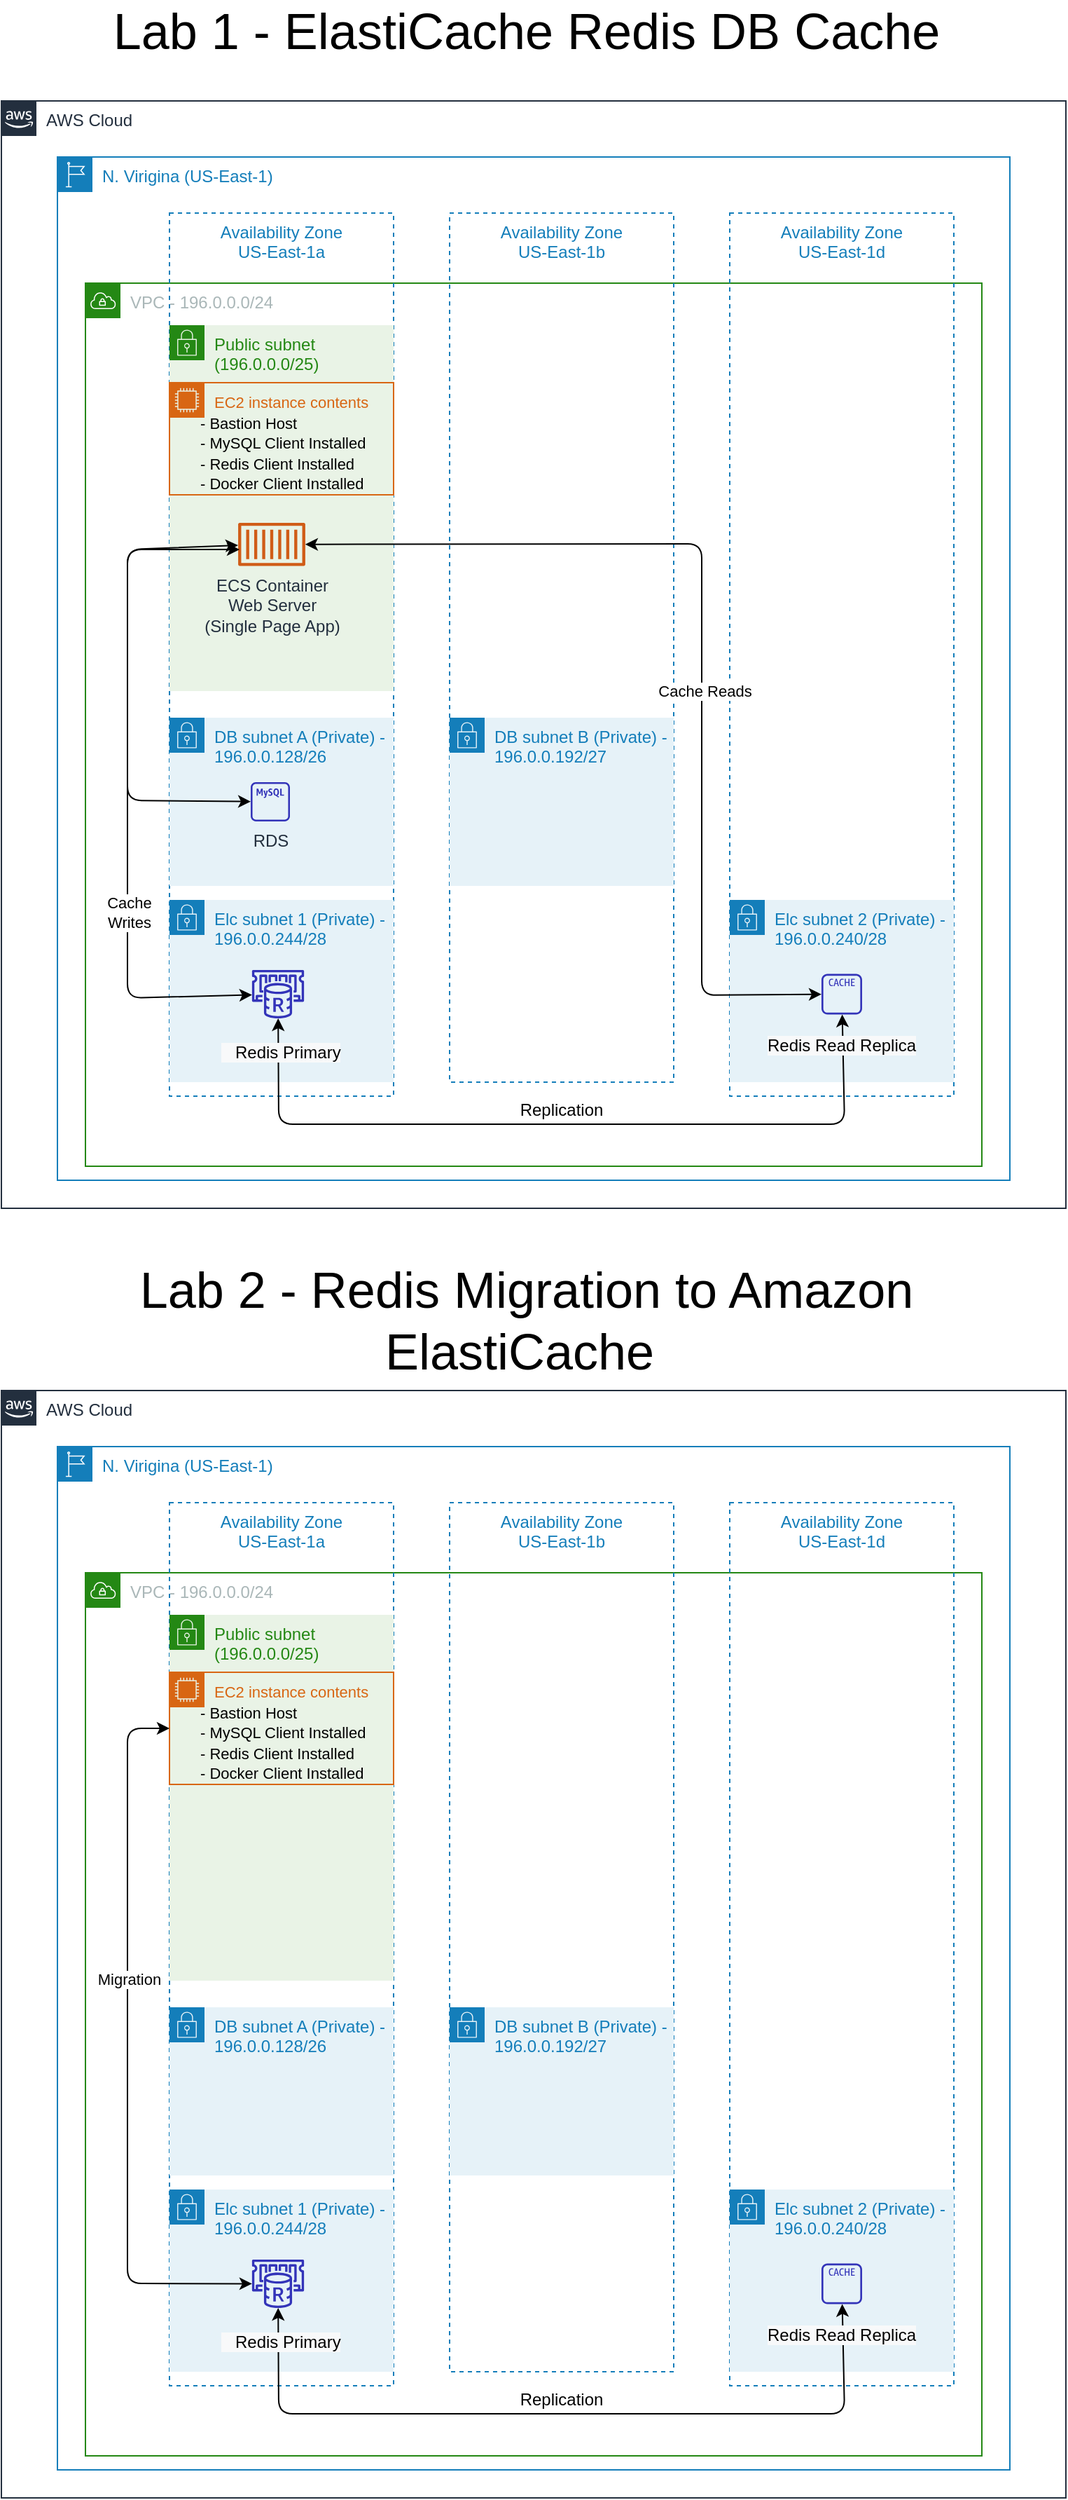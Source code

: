 <mxfile version="13.0.3" type="device"><diagram id="b1xiq5OrbcOs19n-ANJM" name="Page-1"><mxGraphModel dx="2025" dy="1293" grid="1" gridSize="10" guides="1" tooltips="1" connect="1" arrows="1" fold="1" page="1" pageScale="1" pageWidth="850" pageHeight="1100" math="0" shadow="0"><root><mxCell id="0"/><mxCell id="1" parent="0"/><mxCell id="7NBycu6Tz9RzhV2BTzbA-1" value="AWS Cloud" style="points=[[0,0],[0.25,0],[0.5,0],[0.75,0],[1,0],[1,0.25],[1,0.5],[1,0.75],[1,1],[0.75,1],[0.5,1],[0.25,1],[0,1],[0,0.75],[0,0.5],[0,0.25]];outlineConnect=0;gradientColor=none;html=1;whiteSpace=wrap;fontSize=12;fontStyle=0;shape=mxgraph.aws4.group;grIcon=mxgraph.aws4.group_aws_cloud_alt;strokeColor=#232F3E;fillColor=none;verticalAlign=top;align=left;spacingLeft=30;fontColor=#232F3E;dashed=0;" vertex="1" parent="1"><mxGeometry x="-240" y="110" width="760" height="790" as="geometry"/></mxCell><mxCell id="7NBycu6Tz9RzhV2BTzbA-2" value="N. Virigina (US-East-1)" style="points=[[0,0],[0.25,0],[0.5,0],[0.75,0],[1,0],[1,0.25],[1,0.5],[1,0.75],[1,1],[0.75,1],[0.5,1],[0.25,1],[0,1],[0,0.75],[0,0.5],[0,0.25]];outlineConnect=0;gradientColor=none;html=1;whiteSpace=wrap;fontSize=12;fontStyle=0;shape=mxgraph.aws4.group;grIcon=mxgraph.aws4.group_region;strokeColor=#147EBA;fillColor=none;verticalAlign=top;align=left;spacingLeft=30;fontColor=#147EBA;dashed=0;" vertex="1" parent="1"><mxGeometry x="-200" y="150" width="680" height="730" as="geometry"/></mxCell><mxCell id="7NBycu6Tz9RzhV2BTzbA-7" value="VPC - 196.0.0.0/24" style="points=[[0,0],[0.25,0],[0.5,0],[0.75,0],[1,0],[1,0.25],[1,0.5],[1,0.75],[1,1],[0.75,1],[0.5,1],[0.25,1],[0,1],[0,0.75],[0,0.5],[0,0.25]];outlineConnect=0;gradientColor=none;html=1;whiteSpace=wrap;fontSize=12;fontStyle=0;shape=mxgraph.aws4.group;grIcon=mxgraph.aws4.group_vpc;strokeColor=#248814;fillColor=none;verticalAlign=top;align=left;spacingLeft=30;fontColor=#AAB7B8;dashed=0;" vertex="1" parent="1"><mxGeometry x="-180" y="240" width="640" height="630" as="geometry"/></mxCell><mxCell id="7NBycu6Tz9RzhV2BTzbA-3" value="Availability Zone&#10;US-East-1a" style="fillColor=none;strokeColor=#147EBA;dashed=1;verticalAlign=top;fontStyle=0;fontColor=#147EBA;" vertex="1" parent="1"><mxGeometry x="-120" y="190" width="160" height="630" as="geometry"/></mxCell><mxCell id="7NBycu6Tz9RzhV2BTzbA-4" value="Availability Zone&#10;US-East-1b" style="fillColor=none;strokeColor=#147EBA;dashed=1;verticalAlign=top;fontStyle=0;fontColor=#147EBA;" vertex="1" parent="1"><mxGeometry x="80" y="190" width="160" height="620" as="geometry"/></mxCell><mxCell id="7NBycu6Tz9RzhV2BTzbA-5" value="Availability Zone&#10;US-East-1d" style="fillColor=none;strokeColor=#147EBA;dashed=1;verticalAlign=top;fontStyle=0;fontColor=#147EBA;" vertex="1" parent="1"><mxGeometry x="280" y="190" width="160" height="630" as="geometry"/></mxCell><mxCell id="7NBycu6Tz9RzhV2BTzbA-9" value="Public subnet (196.0.0.0/25)" style="points=[[0,0],[0.25,0],[0.5,0],[0.75,0],[1,0],[1,0.25],[1,0.5],[1,0.75],[1,1],[0.75,1],[0.5,1],[0.25,1],[0,1],[0,0.75],[0,0.5],[0,0.25]];outlineConnect=0;gradientColor=none;html=1;whiteSpace=wrap;fontSize=12;fontStyle=0;shape=mxgraph.aws4.group;grIcon=mxgraph.aws4.group_security_group;grStroke=0;strokeColor=#248814;fillColor=#E9F3E6;verticalAlign=top;align=left;spacingLeft=30;fontColor=#248814;dashed=0;" vertex="1" parent="1"><mxGeometry x="-120" y="270" width="160" height="261" as="geometry"/></mxCell><mxCell id="7NBycu6Tz9RzhV2BTzbA-10" value="DB subnet A (Private) - 196.0.0.128/26" style="points=[[0,0],[0.25,0],[0.5,0],[0.75,0],[1,0],[1,0.25],[1,0.5],[1,0.75],[1,1],[0.75,1],[0.5,1],[0.25,1],[0,1],[0,0.75],[0,0.5],[0,0.25]];outlineConnect=0;gradientColor=none;html=1;whiteSpace=wrap;fontSize=12;fontStyle=0;shape=mxgraph.aws4.group;grIcon=mxgraph.aws4.group_security_group;grStroke=0;strokeColor=#147EBA;fillColor=#E6F2F8;verticalAlign=top;align=left;spacingLeft=30;fontColor=#147EBA;dashed=0;" vertex="1" parent="1"><mxGeometry x="-120" y="550" width="160" height="120" as="geometry"/></mxCell><mxCell id="7NBycu6Tz9RzhV2BTzbA-11" value="DB subnet B (Private) - 196.0.0.192/27" style="points=[[0,0],[0.25,0],[0.5,0],[0.75,0],[1,0],[1,0.25],[1,0.5],[1,0.75],[1,1],[0.75,1],[0.5,1],[0.25,1],[0,1],[0,0.75],[0,0.5],[0,0.25]];outlineConnect=0;gradientColor=none;html=1;whiteSpace=wrap;fontSize=12;fontStyle=0;shape=mxgraph.aws4.group;grIcon=mxgraph.aws4.group_security_group;grStroke=0;strokeColor=#147EBA;fillColor=#E6F2F8;verticalAlign=top;align=left;spacingLeft=30;fontColor=#147EBA;dashed=0;" vertex="1" parent="1"><mxGeometry x="80" y="550" width="160" height="120" as="geometry"/></mxCell><mxCell id="7NBycu6Tz9RzhV2BTzbA-12" value="Elc subnet 1 (Private) - 196.0.0.244/28" style="points=[[0,0],[0.25,0],[0.5,0],[0.75,0],[1,0],[1,0.25],[1,0.5],[1,0.75],[1,1],[0.75,1],[0.5,1],[0.25,1],[0,1],[0,0.75],[0,0.5],[0,0.25]];outlineConnect=0;gradientColor=none;html=1;whiteSpace=wrap;fontSize=12;fontStyle=0;shape=mxgraph.aws4.group;grIcon=mxgraph.aws4.group_security_group;grStroke=0;strokeColor=#147EBA;fillColor=#E6F2F8;verticalAlign=top;align=left;spacingLeft=30;fontColor=#147EBA;dashed=0;" vertex="1" parent="1"><mxGeometry x="-120" y="680" width="160" height="130" as="geometry"/></mxCell><mxCell id="7NBycu6Tz9RzhV2BTzbA-13" value="Elc subnet 2 (Private) - 196.0.0.240/28" style="points=[[0,0],[0.25,0],[0.5,0],[0.75,0],[1,0],[1,0.25],[1,0.5],[1,0.75],[1,1],[0.75,1],[0.5,1],[0.25,1],[0,1],[0,0.75],[0,0.5],[0,0.25]];outlineConnect=0;gradientColor=none;html=1;whiteSpace=wrap;fontSize=12;fontStyle=0;shape=mxgraph.aws4.group;grIcon=mxgraph.aws4.group_security_group;grStroke=0;strokeColor=#147EBA;fillColor=#E6F2F8;verticalAlign=top;align=left;spacingLeft=30;fontColor=#147EBA;dashed=0;" vertex="1" parent="1"><mxGeometry x="280" y="680" width="160" height="130" as="geometry"/></mxCell><mxCell id="7NBycu6Tz9RzhV2BTzbA-16" value="&lt;font style=&quot;font-size: 11px&quot;&gt;EC2 instance contents&lt;br&gt;&lt;br&gt;&lt;br&gt;&lt;/font&gt;" style="points=[[0,0],[0.25,0],[0.5,0],[0.75,0],[1,0],[1,0.25],[1,0.5],[1,0.75],[1,1],[0.75,1],[0.5,1],[0.25,1],[0,1],[0,0.75],[0,0.5],[0,0.25]];outlineConnect=0;gradientColor=none;html=1;whiteSpace=wrap;fontSize=12;fontStyle=0;shape=mxgraph.aws4.group;grIcon=mxgraph.aws4.group_ec2_instance_contents;strokeColor=#D86613;fillColor=none;verticalAlign=top;align=left;spacingLeft=30;fontColor=#D86613;dashed=0;" vertex="1" parent="1"><mxGeometry x="-120" y="311" width="160" height="80" as="geometry"/></mxCell><mxCell id="7NBycu6Tz9RzhV2BTzbA-17" value="" style="outlineConnect=0;fontColor=#232F3E;gradientColor=none;fillColor=#3334B9;strokeColor=none;dashed=0;verticalLabelPosition=bottom;verticalAlign=top;align=center;html=1;fontSize=12;fontStyle=0;aspect=fixed;pointerEvents=1;shape=mxgraph.aws4.elasticache_for_redis;" vertex="1" parent="1"><mxGeometry x="-62" y="730" width="39" height="34.5" as="geometry"/></mxCell><mxCell id="7NBycu6Tz9RzhV2BTzbA-18" value="" style="outlineConnect=0;fontColor=#232F3E;gradientColor=none;fillColor=#3334B9;strokeColor=none;dashed=0;verticalLabelPosition=bottom;verticalAlign=top;align=center;html=1;fontSize=12;fontStyle=0;aspect=fixed;pointerEvents=1;shape=mxgraph.aws4.cache_node;" vertex="1" parent="1"><mxGeometry x="345.5" y="732.75" width="29" height="29" as="geometry"/></mxCell><mxCell id="7NBycu6Tz9RzhV2BTzbA-20" value="RDS" style="outlineConnect=0;fontColor=#232F3E;gradientColor=none;fillColor=#3334B9;strokeColor=none;dashed=0;verticalLabelPosition=bottom;verticalAlign=top;align=center;html=1;fontSize=12;fontStyle=0;aspect=fixed;pointerEvents=1;shape=mxgraph.aws4.rds_mysql_instance_alt;" vertex="1" parent="1"><mxGeometry x="-62" y="596" width="28" height="28" as="geometry"/></mxCell><mxCell id="7NBycu6Tz9RzhV2BTzbA-21" value="&lt;span style=&quot;font-size: 11px&quot;&gt;- Bastion Host&lt;/span&gt;&lt;br style=&quot;font-size: 11px&quot;&gt;&lt;span style=&quot;font-size: 11px&quot;&gt;- MySQL Client Installed&amp;nbsp;&lt;/span&gt;&lt;br style=&quot;font-size: 11px&quot;&gt;&lt;span style=&quot;font-size: 11px&quot;&gt;- Redis Client Installed&lt;/span&gt;&lt;br style=&quot;font-size: 11px&quot;&gt;&lt;span style=&quot;font-size: 11px&quot;&gt;- Docker Client Installed&lt;/span&gt;" style="text;html=1;strokeColor=none;fillColor=none;align=left;verticalAlign=middle;whiteSpace=wrap;rounded=0;" vertex="1" parent="1"><mxGeometry x="-100" y="331" width="140" height="60" as="geometry"/></mxCell><mxCell id="7NBycu6Tz9RzhV2BTzbA-23" value="ECS Container&lt;br&gt;Web Server&lt;br&gt;(Single Page App)" style="outlineConnect=0;fontColor=#232F3E;gradientColor=none;fillColor=#D05C17;strokeColor=none;dashed=0;verticalLabelPosition=bottom;verticalAlign=top;align=center;html=1;fontSize=12;fontStyle=0;aspect=fixed;pointerEvents=1;shape=mxgraph.aws4.container_1;" vertex="1" parent="1"><mxGeometry x="-71" y="411" width="48" height="30.77" as="geometry"/></mxCell><mxCell id="7NBycu6Tz9RzhV2BTzbA-26" value="" style="endArrow=classic;startArrow=classic;html=1;" edge="1" parent="1" source="7NBycu6Tz9RzhV2BTzbA-17" target="7NBycu6Tz9RzhV2BTzbA-18"><mxGeometry width="50" height="50" relative="1" as="geometry"><mxPoint x="140" y="530" as="sourcePoint"/><mxPoint x="190" y="480" as="targetPoint"/><Array as="points"><mxPoint x="-42" y="840"/><mxPoint x="150" y="840"/><mxPoint x="362" y="840"/></Array></mxGeometry></mxCell><mxCell id="7NBycu6Tz9RzhV2BTzbA-27" value="Replication" style="text;html=1;strokeColor=none;fillColor=none;align=center;verticalAlign=middle;whiteSpace=wrap;rounded=0;" vertex="1" parent="1"><mxGeometry x="140" y="820" width="40" height="20" as="geometry"/></mxCell><mxCell id="7NBycu6Tz9RzhV2BTzbA-40" value="" style="endArrow=classic;startArrow=classic;html=1;" edge="1" parent="1" source="7NBycu6Tz9RzhV2BTzbA-20"><mxGeometry width="50" height="50" relative="1" as="geometry"><mxPoint x="340" y="520" as="sourcePoint"/><mxPoint x="-71" y="427" as="targetPoint"/><Array as="points"><mxPoint x="-150" y="609"/><mxPoint x="-150" y="520"/><mxPoint x="-150" y="430"/></Array></mxGeometry></mxCell><mxCell id="7NBycu6Tz9RzhV2BTzbA-42" value="" style="endArrow=classic;startArrow=classic;html=1;" edge="1" parent="1" source="7NBycu6Tz9RzhV2BTzbA-18" target="7NBycu6Tz9RzhV2BTzbA-23"><mxGeometry width="50" height="50" relative="1" as="geometry"><mxPoint x="340" y="520" as="sourcePoint"/><mxPoint x="390" y="470" as="targetPoint"/><Array as="points"><mxPoint x="260" y="748"/><mxPoint x="260" y="426"/></Array></mxGeometry></mxCell><mxCell id="7NBycu6Tz9RzhV2BTzbA-46" value="Cache Reads" style="edgeLabel;html=1;align=center;verticalAlign=middle;resizable=0;points=[];" vertex="1" connectable="0" parent="7NBycu6Tz9RzhV2BTzbA-42"><mxGeometry x="-0.124" y="-2" relative="1" as="geometry"><mxPoint as="offset"/></mxGeometry></mxCell><mxCell id="7NBycu6Tz9RzhV2BTzbA-44" value="&lt;meta charset=&quot;utf-8&quot; style=&quot;&quot;&gt;&lt;span style=&quot;font-family: Helvetica; font-size: 12px; font-style: normal; font-variant-ligatures: normal; font-variant-caps: normal; font-weight: 400; letter-spacing: normal; orphans: 2; text-align: center; text-indent: 0px; text-transform: none; widows: 2; word-spacing: 0px; -webkit-text-stroke-width: 0px; background-color: rgb(248, 249, 250); text-decoration-style: initial; text-decoration-color: initial; float: none; display: inline !important;&quot;&gt;Redis Read Replica&lt;/span&gt;" style="text;whiteSpace=wrap;html=1;" vertex="1" parent="1"><mxGeometry x="305" y="770" width="110" height="30" as="geometry"/></mxCell><mxCell id="7NBycu6Tz9RzhV2BTzbA-45" value="&lt;meta charset=&quot;utf-8&quot; style=&quot;&quot;&gt;&lt;span style=&quot;font-family: Helvetica; font-size: 12px; font-style: normal; font-variant-ligatures: normal; font-variant-caps: normal; font-weight: 400; letter-spacing: normal; orphans: 2; text-align: center; text-indent: 0px; text-transform: none; widows: 2; word-spacing: 0px; -webkit-text-stroke-width: 0px; background-color: rgb(248, 249, 250); text-decoration-style: initial; text-decoration-color: initial; float: none; display: inline !important;&quot;&gt;&amp;nbsp; &amp;nbsp;Redis Primary&lt;/span&gt;" style="text;whiteSpace=wrap;html=1;" vertex="1" parent="1"><mxGeometry x="-85" y="775" width="110" height="20" as="geometry"/></mxCell><mxCell id="7NBycu6Tz9RzhV2BTzbA-47" value="" style="endArrow=classic;startArrow=classic;html=1;" edge="1" parent="1" source="7NBycu6Tz9RzhV2BTzbA-17"><mxGeometry width="50" height="50" relative="1" as="geometry"><mxPoint x="380" y="670" as="sourcePoint"/><mxPoint x="-70" y="430" as="targetPoint"/><Array as="points"><mxPoint x="-150" y="750"/><mxPoint x="-150" y="600"/><mxPoint x="-150" y="500"/><mxPoint x="-150" y="430"/></Array></mxGeometry></mxCell><mxCell id="7NBycu6Tz9RzhV2BTzbA-48" value="Cache &lt;br&gt;Writes" style="edgeLabel;html=1;align=center;verticalAlign=middle;resizable=0;points=[];" vertex="1" connectable="0" parent="7NBycu6Tz9RzhV2BTzbA-47"><mxGeometry x="-0.384" y="-1" relative="1" as="geometry"><mxPoint as="offset"/></mxGeometry></mxCell><mxCell id="7NBycu6Tz9RzhV2BTzbA-49" value="&lt;font style=&quot;font-size: 36px&quot;&gt;Lab 1 - ElastiCache Redis DB Cache&lt;/font&gt;" style="text;html=1;strokeColor=none;fillColor=none;align=center;verticalAlign=middle;whiteSpace=wrap;rounded=0;" vertex="1" parent="1"><mxGeometry x="-240" y="40" width="750" height="40" as="geometry"/></mxCell><mxCell id="7NBycu6Tz9RzhV2BTzbA-50" value="AWS Cloud" style="points=[[0,0],[0.25,0],[0.5,0],[0.75,0],[1,0],[1,0.25],[1,0.5],[1,0.75],[1,1],[0.75,1],[0.5,1],[0.25,1],[0,1],[0,0.75],[0,0.5],[0,0.25]];outlineConnect=0;gradientColor=none;html=1;whiteSpace=wrap;fontSize=12;fontStyle=0;shape=mxgraph.aws4.group;grIcon=mxgraph.aws4.group_aws_cloud_alt;strokeColor=#232F3E;fillColor=none;verticalAlign=top;align=left;spacingLeft=30;fontColor=#232F3E;dashed=0;" vertex="1" parent="1"><mxGeometry x="-240" y="1030" width="760" height="790" as="geometry"/></mxCell><mxCell id="7NBycu6Tz9RzhV2BTzbA-51" value="N. Virigina (US-East-1)" style="points=[[0,0],[0.25,0],[0.5,0],[0.75,0],[1,0],[1,0.25],[1,0.5],[1,0.75],[1,1],[0.75,1],[0.5,1],[0.25,1],[0,1],[0,0.75],[0,0.5],[0,0.25]];outlineConnect=0;gradientColor=none;html=1;whiteSpace=wrap;fontSize=12;fontStyle=0;shape=mxgraph.aws4.group;grIcon=mxgraph.aws4.group_region;strokeColor=#147EBA;fillColor=none;verticalAlign=top;align=left;spacingLeft=30;fontColor=#147EBA;dashed=0;" vertex="1" parent="1"><mxGeometry x="-200" y="1070" width="680" height="730" as="geometry"/></mxCell><mxCell id="7NBycu6Tz9RzhV2BTzbA-52" value="VPC - 196.0.0.0/24" style="points=[[0,0],[0.25,0],[0.5,0],[0.75,0],[1,0],[1,0.25],[1,0.5],[1,0.75],[1,1],[0.75,1],[0.5,1],[0.25,1],[0,1],[0,0.75],[0,0.5],[0,0.25]];outlineConnect=0;gradientColor=none;html=1;whiteSpace=wrap;fontSize=12;fontStyle=0;shape=mxgraph.aws4.group;grIcon=mxgraph.aws4.group_vpc;strokeColor=#248814;fillColor=none;verticalAlign=top;align=left;spacingLeft=30;fontColor=#AAB7B8;dashed=0;" vertex="1" parent="1"><mxGeometry x="-180" y="1160" width="640" height="630" as="geometry"/></mxCell><mxCell id="7NBycu6Tz9RzhV2BTzbA-53" value="Availability Zone&#10;US-East-1a" style="fillColor=none;strokeColor=#147EBA;dashed=1;verticalAlign=top;fontStyle=0;fontColor=#147EBA;" vertex="1" parent="1"><mxGeometry x="-120" y="1110" width="160" height="630" as="geometry"/></mxCell><mxCell id="7NBycu6Tz9RzhV2BTzbA-54" value="Availability Zone&#10;US-East-1b" style="fillColor=none;strokeColor=#147EBA;dashed=1;verticalAlign=top;fontStyle=0;fontColor=#147EBA;" vertex="1" parent="1"><mxGeometry x="80" y="1110" width="160" height="620" as="geometry"/></mxCell><mxCell id="7NBycu6Tz9RzhV2BTzbA-55" value="Availability Zone&#10;US-East-1d" style="fillColor=none;strokeColor=#147EBA;dashed=1;verticalAlign=top;fontStyle=0;fontColor=#147EBA;" vertex="1" parent="1"><mxGeometry x="280" y="1110" width="160" height="630" as="geometry"/></mxCell><mxCell id="7NBycu6Tz9RzhV2BTzbA-56" value="Public subnet (196.0.0.0/25)" style="points=[[0,0],[0.25,0],[0.5,0],[0.75,0],[1,0],[1,0.25],[1,0.5],[1,0.75],[1,1],[0.75,1],[0.5,1],[0.25,1],[0,1],[0,0.75],[0,0.5],[0,0.25]];outlineConnect=0;gradientColor=none;html=1;whiteSpace=wrap;fontSize=12;fontStyle=0;shape=mxgraph.aws4.group;grIcon=mxgraph.aws4.group_security_group;grStroke=0;strokeColor=#248814;fillColor=#E9F3E6;verticalAlign=top;align=left;spacingLeft=30;fontColor=#248814;dashed=0;" vertex="1" parent="1"><mxGeometry x="-120" y="1190" width="160" height="261" as="geometry"/></mxCell><mxCell id="7NBycu6Tz9RzhV2BTzbA-57" value="DB subnet A (Private) - 196.0.0.128/26" style="points=[[0,0],[0.25,0],[0.5,0],[0.75,0],[1,0],[1,0.25],[1,0.5],[1,0.75],[1,1],[0.75,1],[0.5,1],[0.25,1],[0,1],[0,0.75],[0,0.5],[0,0.25]];outlineConnect=0;gradientColor=none;html=1;whiteSpace=wrap;fontSize=12;fontStyle=0;shape=mxgraph.aws4.group;grIcon=mxgraph.aws4.group_security_group;grStroke=0;strokeColor=#147EBA;fillColor=#E6F2F8;verticalAlign=top;align=left;spacingLeft=30;fontColor=#147EBA;dashed=0;" vertex="1" parent="1"><mxGeometry x="-120" y="1470" width="160" height="120" as="geometry"/></mxCell><mxCell id="7NBycu6Tz9RzhV2BTzbA-58" value="DB subnet B (Private) - 196.0.0.192/27" style="points=[[0,0],[0.25,0],[0.5,0],[0.75,0],[1,0],[1,0.25],[1,0.5],[1,0.75],[1,1],[0.75,1],[0.5,1],[0.25,1],[0,1],[0,0.75],[0,0.5],[0,0.25]];outlineConnect=0;gradientColor=none;html=1;whiteSpace=wrap;fontSize=12;fontStyle=0;shape=mxgraph.aws4.group;grIcon=mxgraph.aws4.group_security_group;grStroke=0;strokeColor=#147EBA;fillColor=#E6F2F8;verticalAlign=top;align=left;spacingLeft=30;fontColor=#147EBA;dashed=0;" vertex="1" parent="1"><mxGeometry x="80" y="1470" width="160" height="120" as="geometry"/></mxCell><mxCell id="7NBycu6Tz9RzhV2BTzbA-59" value="Elc subnet 1 (Private) - 196.0.0.244/28" style="points=[[0,0],[0.25,0],[0.5,0],[0.75,0],[1,0],[1,0.25],[1,0.5],[1,0.75],[1,1],[0.75,1],[0.5,1],[0.25,1],[0,1],[0,0.75],[0,0.5],[0,0.25]];outlineConnect=0;gradientColor=none;html=1;whiteSpace=wrap;fontSize=12;fontStyle=0;shape=mxgraph.aws4.group;grIcon=mxgraph.aws4.group_security_group;grStroke=0;strokeColor=#147EBA;fillColor=#E6F2F8;verticalAlign=top;align=left;spacingLeft=30;fontColor=#147EBA;dashed=0;" vertex="1" parent="1"><mxGeometry x="-120" y="1600" width="160" height="130" as="geometry"/></mxCell><mxCell id="7NBycu6Tz9RzhV2BTzbA-60" value="Elc subnet 2 (Private) - 196.0.0.240/28" style="points=[[0,0],[0.25,0],[0.5,0],[0.75,0],[1,0],[1,0.25],[1,0.5],[1,0.75],[1,1],[0.75,1],[0.5,1],[0.25,1],[0,1],[0,0.75],[0,0.5],[0,0.25]];outlineConnect=0;gradientColor=none;html=1;whiteSpace=wrap;fontSize=12;fontStyle=0;shape=mxgraph.aws4.group;grIcon=mxgraph.aws4.group_security_group;grStroke=0;strokeColor=#147EBA;fillColor=#E6F2F8;verticalAlign=top;align=left;spacingLeft=30;fontColor=#147EBA;dashed=0;" vertex="1" parent="1"><mxGeometry x="280" y="1600" width="160" height="130" as="geometry"/></mxCell><mxCell id="7NBycu6Tz9RzhV2BTzbA-61" value="&lt;font style=&quot;font-size: 11px&quot;&gt;EC2 instance contents&lt;br&gt;&lt;br&gt;&lt;br&gt;&lt;/font&gt;" style="points=[[0,0],[0.25,0],[0.5,0],[0.75,0],[1,0],[1,0.25],[1,0.5],[1,0.75],[1,1],[0.75,1],[0.5,1],[0.25,1],[0,1],[0,0.75],[0,0.5],[0,0.25]];outlineConnect=0;gradientColor=none;html=1;whiteSpace=wrap;fontSize=12;fontStyle=0;shape=mxgraph.aws4.group;grIcon=mxgraph.aws4.group_ec2_instance_contents;strokeColor=#D86613;fillColor=none;verticalAlign=top;align=left;spacingLeft=30;fontColor=#D86613;dashed=0;" vertex="1" parent="1"><mxGeometry x="-120" y="1231" width="160" height="80" as="geometry"/></mxCell><mxCell id="7NBycu6Tz9RzhV2BTzbA-62" value="" style="outlineConnect=0;fontColor=#232F3E;gradientColor=none;fillColor=#3334B9;strokeColor=none;dashed=0;verticalLabelPosition=bottom;verticalAlign=top;align=center;html=1;fontSize=12;fontStyle=0;aspect=fixed;pointerEvents=1;shape=mxgraph.aws4.elasticache_for_redis;" vertex="1" parent="1"><mxGeometry x="-62" y="1650" width="39" height="34.5" as="geometry"/></mxCell><mxCell id="7NBycu6Tz9RzhV2BTzbA-63" value="" style="outlineConnect=0;fontColor=#232F3E;gradientColor=none;fillColor=#3334B9;strokeColor=none;dashed=0;verticalLabelPosition=bottom;verticalAlign=top;align=center;html=1;fontSize=12;fontStyle=0;aspect=fixed;pointerEvents=1;shape=mxgraph.aws4.cache_node;" vertex="1" parent="1"><mxGeometry x="345.5" y="1652.75" width="29" height="29" as="geometry"/></mxCell><mxCell id="7NBycu6Tz9RzhV2BTzbA-65" value="&lt;span style=&quot;font-size: 11px&quot;&gt;- Bastion Host&lt;/span&gt;&lt;br style=&quot;font-size: 11px&quot;&gt;&lt;span style=&quot;font-size: 11px&quot;&gt;- MySQL Client Installed&amp;nbsp;&lt;/span&gt;&lt;br style=&quot;font-size: 11px&quot;&gt;&lt;span style=&quot;font-size: 11px&quot;&gt;- Redis Client Installed&lt;/span&gt;&lt;br style=&quot;font-size: 11px&quot;&gt;&lt;span style=&quot;font-size: 11px&quot;&gt;- Docker Client Installed&lt;/span&gt;" style="text;html=1;strokeColor=none;fillColor=none;align=left;verticalAlign=middle;whiteSpace=wrap;rounded=0;" vertex="1" parent="1"><mxGeometry x="-100" y="1251" width="140" height="60" as="geometry"/></mxCell><mxCell id="7NBycu6Tz9RzhV2BTzbA-67" value="" style="endArrow=classic;startArrow=classic;html=1;" edge="1" source="7NBycu6Tz9RzhV2BTzbA-62" target="7NBycu6Tz9RzhV2BTzbA-63" parent="1"><mxGeometry width="50" height="50" relative="1" as="geometry"><mxPoint x="140" y="1450" as="sourcePoint"/><mxPoint x="190" y="1400" as="targetPoint"/><Array as="points"><mxPoint x="-42" y="1760"/><mxPoint x="150" y="1760"/><mxPoint x="362" y="1760"/></Array></mxGeometry></mxCell><mxCell id="7NBycu6Tz9RzhV2BTzbA-68" value="Replication" style="text;html=1;strokeColor=none;fillColor=none;align=center;verticalAlign=middle;whiteSpace=wrap;rounded=0;" vertex="1" parent="1"><mxGeometry x="140" y="1740" width="40" height="20" as="geometry"/></mxCell><mxCell id="7NBycu6Tz9RzhV2BTzbA-72" value="&lt;meta charset=&quot;utf-8&quot; style=&quot;&quot;&gt;&lt;span style=&quot;font-family: Helvetica; font-size: 12px; font-style: normal; font-variant-ligatures: normal; font-variant-caps: normal; font-weight: 400; letter-spacing: normal; orphans: 2; text-align: center; text-indent: 0px; text-transform: none; widows: 2; word-spacing: 0px; -webkit-text-stroke-width: 0px; background-color: rgb(248, 249, 250); text-decoration-style: initial; text-decoration-color: initial; float: none; display: inline !important;&quot;&gt;Redis Read Replica&lt;/span&gt;" style="text;whiteSpace=wrap;html=1;" vertex="1" parent="1"><mxGeometry x="305" y="1690" width="110" height="30" as="geometry"/></mxCell><mxCell id="7NBycu6Tz9RzhV2BTzbA-73" value="&lt;meta charset=&quot;utf-8&quot; style=&quot;&quot;&gt;&lt;span style=&quot;font-family: Helvetica; font-size: 12px; font-style: normal; font-variant-ligatures: normal; font-variant-caps: normal; font-weight: 400; letter-spacing: normal; orphans: 2; text-align: center; text-indent: 0px; text-transform: none; widows: 2; word-spacing: 0px; -webkit-text-stroke-width: 0px; background-color: rgb(248, 249, 250); text-decoration-style: initial; text-decoration-color: initial; float: none; display: inline !important;&quot;&gt;&amp;nbsp; &amp;nbsp;Redis Primary&lt;/span&gt;" style="text;whiteSpace=wrap;html=1;" vertex="1" parent="1"><mxGeometry x="-85" y="1695" width="110" height="20" as="geometry"/></mxCell><mxCell id="7NBycu6Tz9RzhV2BTzbA-76" value="&lt;font style=&quot;font-size: 36px&quot;&gt;Lab 2 - Redis Migration to Amazon ElastiCache&amp;nbsp;&lt;/font&gt;" style="text;html=1;strokeColor=none;fillColor=none;align=center;verticalAlign=middle;whiteSpace=wrap;rounded=0;" vertex="1" parent="1"><mxGeometry x="-240" y="960" width="750" height="40" as="geometry"/></mxCell><mxCell id="7NBycu6Tz9RzhV2BTzbA-77" value="" style="endArrow=classic;startArrow=classic;html=1;entryX=0;entryY=0.5;entryDx=0;entryDy=0;" edge="1" parent="1" source="7NBycu6Tz9RzhV2BTzbA-62" target="7NBycu6Tz9RzhV2BTzbA-61"><mxGeometry width="50" height="50" relative="1" as="geometry"><mxPoint x="570" y="1430" as="sourcePoint"/><mxPoint x="620" y="1380" as="targetPoint"/><Array as="points"><mxPoint x="-150" y="1667"/><mxPoint x="-150" y="1271"/></Array></mxGeometry></mxCell><mxCell id="7NBycu6Tz9RzhV2BTzbA-78" value="Migration" style="edgeLabel;html=1;align=center;verticalAlign=middle;resizable=0;points=[];" vertex="1" connectable="0" parent="7NBycu6Tz9RzhV2BTzbA-77"><mxGeometry x="0.19" y="-1" relative="1" as="geometry"><mxPoint as="offset"/></mxGeometry></mxCell></root></mxGraphModel></diagram></mxfile>